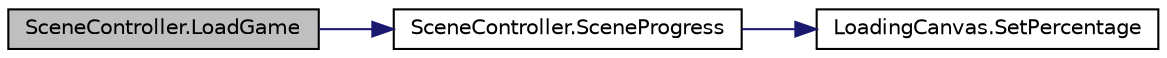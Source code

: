 digraph "SceneController.LoadGame"
{
 // INTERACTIVE_SVG=YES
 // LATEX_PDF_SIZE
  bgcolor="transparent";
  edge [fontname="Helvetica",fontsize="10",labelfontname="Helvetica",labelfontsize="10"];
  node [fontname="Helvetica",fontsize="10",shape=record];
  rankdir="LR";
  Node1 [label="SceneController.LoadGame",height=0.2,width=0.4,color="black", fillcolor="grey75", style="filled", fontcolor="black",tooltip="This will load the game scene in the background showing the loading screen."];
  Node1 -> Node2 [color="midnightblue",fontsize="10",style="solid",fontname="Helvetica"];
  Node2 [label="SceneController.SceneProgress",height=0.2,width=0.4,color="black",URL="$class_scene_controller.html#a885f552d517e227f9b3c7beba7d02593",tooltip="Loads the ingame scene."];
  Node2 -> Node3 [color="midnightblue",fontsize="10",style="solid",fontname="Helvetica"];
  Node3 [label="LoadingCanvas.SetPercentage",height=0.2,width=0.4,color="black",URL="$class_loading_canvas.html#ad76b9d893ccbb708db33b58f90009500",tooltip=" "];
}
